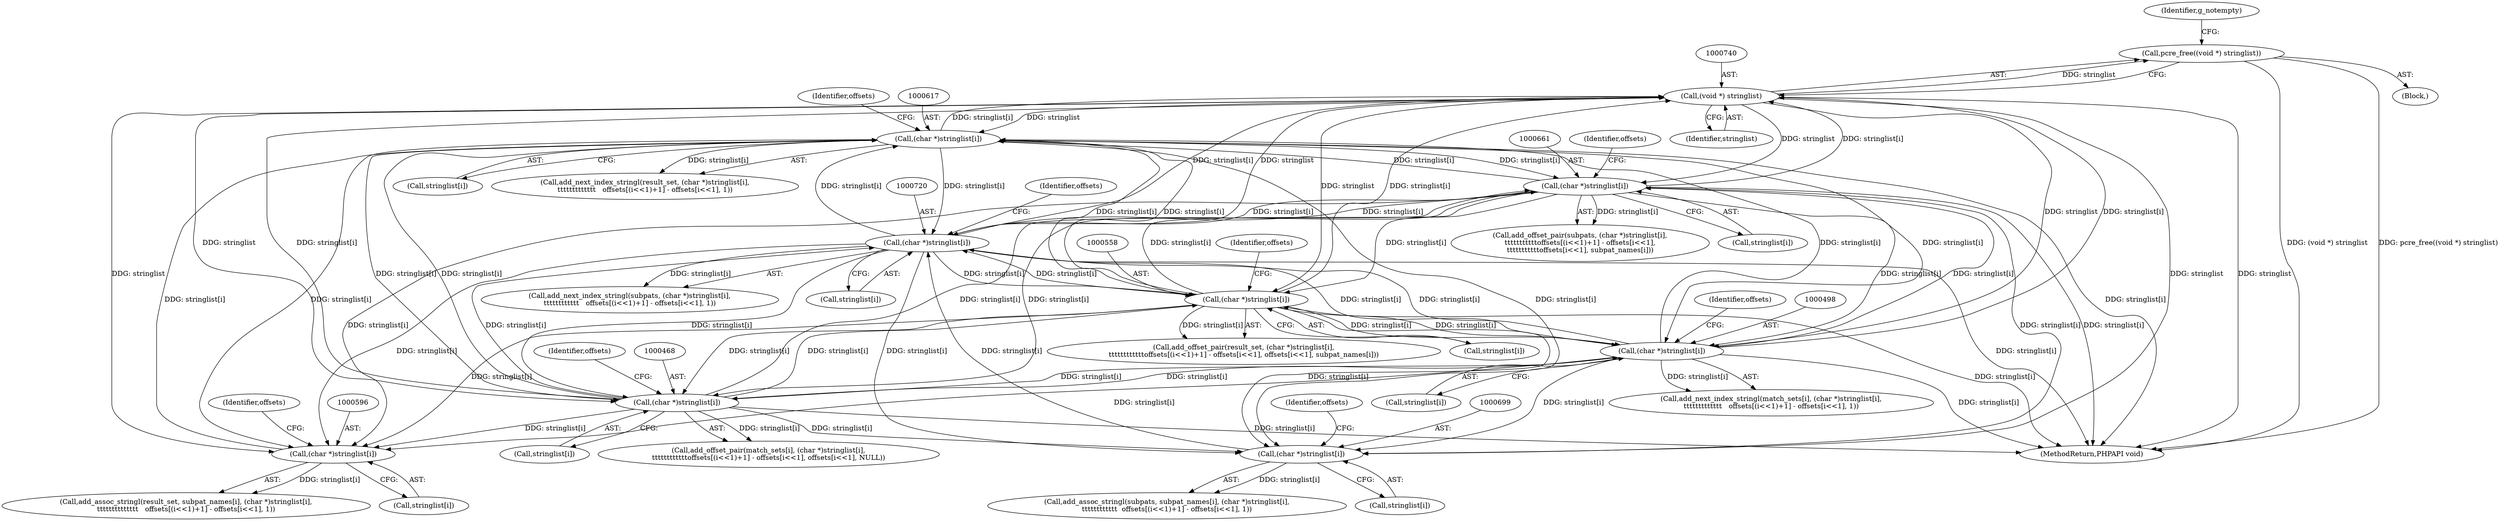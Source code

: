 digraph "0_php_c351b47ce85a3a147cfa801fa9f0149ab4160834@API" {
"1000738" [label="(Call,pcre_free((void *) stringlist))"];
"1000739" [label="(Call,(void *) stringlist)"];
"1000616" [label="(Call,(char *)stringlist[i])"];
"1000595" [label="(Call,(char *)stringlist[i])"];
"1000660" [label="(Call,(char *)stringlist[i])"];
"1000719" [label="(Call,(char *)stringlist[i])"];
"1000698" [label="(Call,(char *)stringlist[i])"];
"1000557" [label="(Call,(char *)stringlist[i])"];
"1000467" [label="(Call,(char *)stringlist[i])"];
"1000497" [label="(Call,(char *)stringlist[i])"];
"1000868" [label="(MethodReturn,PHPAPI void)"];
"1000559" [label="(Call,stringlist[i])"];
"1000726" [label="(Identifier,offsets)"];
"1000497" [label="(Call,(char *)stringlist[i])"];
"1000667" [label="(Identifier,offsets)"];
"1000463" [label="(Call,add_offset_pair(match_sets[i], (char *)stringlist[i],\n\t\t\t\t\t\t\t\t\t\t\t\toffsets[(i<<1)+1] - offsets[i<<1], offsets[i<<1], NULL))"];
"1000705" [label="(Identifier,offsets)"];
"1000504" [label="(Identifier,offsets)"];
"1000775" [label="(Identifier,g_notempty)"];
"1000469" [label="(Call,stringlist[i])"];
"1000602" [label="(Identifier,offsets)"];
"1000557" [label="(Call,(char *)stringlist[i])"];
"1000595" [label="(Call,(char *)stringlist[i])"];
"1000616" [label="(Call,(char *)stringlist[i])"];
"1000590" [label="(Call,add_assoc_stringl(result_set, subpat_names[i], (char *)stringlist[i],\n\t\t\t\t\t\t\t\t\t\t\t\t\t\t   offsets[(i<<1)+1] - offsets[i<<1], 1))"];
"1000693" [label="(Call,add_assoc_stringl(subpats, subpat_names[i], (char *)stringlist[i],\n\t\t\t\t\t\t\t\t\t\t\t\t  offsets[(i<<1)+1] - offsets[i<<1], 1))"];
"1000564" [label="(Identifier,offsets)"];
"1000597" [label="(Call,stringlist[i])"];
"1000662" [label="(Call,stringlist[i])"];
"1000555" [label="(Call,add_offset_pair(result_set, (char *)stringlist[i],\n\t\t\t\t\t\t\t\t\t\t\t\toffsets[(i<<1)+1] - offsets[i<<1], offsets[i<<1], subpat_names[i]))"];
"1000739" [label="(Call,(void *) stringlist)"];
"1000738" [label="(Call,pcre_free((void *) stringlist))"];
"1000623" [label="(Identifier,offsets)"];
"1000493" [label="(Call,add_next_index_stringl(match_sets[i], (char *)stringlist[i],\n\t\t\t\t\t\t\t\t\t\t\t\t\t   offsets[(i<<1)+1] - offsets[i<<1], 1))"];
"1000741" [label="(Identifier,stringlist)"];
"1000721" [label="(Call,stringlist[i])"];
"1000467" [label="(Call,(char *)stringlist[i])"];
"1000618" [label="(Call,stringlist[i])"];
"1000698" [label="(Call,(char *)stringlist[i])"];
"1000499" [label="(Call,stringlist[i])"];
"1000660" [label="(Call,(char *)stringlist[i])"];
"1000717" [label="(Call,add_next_index_stringl(subpats, (char *)stringlist[i],\n\t\t\t\t\t\t\t\t\t\t\t\t   offsets[(i<<1)+1] - offsets[i<<1], 1))"];
"1000719" [label="(Call,(char *)stringlist[i])"];
"1000658" [label="(Call,add_offset_pair(subpats, (char *)stringlist[i],\n\t\t\t\t\t\t\t\t\t\t\toffsets[(i<<1)+1] - offsets[i<<1],\n\t\t\t\t\t\t\t\t\t\t\toffsets[i<<1], subpat_names[i]))"];
"1000700" [label="(Call,stringlist[i])"];
"1000474" [label="(Identifier,offsets)"];
"1000420" [label="(Block,)"];
"1000614" [label="(Call,add_next_index_stringl(result_set, (char *)stringlist[i],\n\t\t\t\t\t\t\t\t\t\t\t\t\t   offsets[(i<<1)+1] - offsets[i<<1], 1))"];
"1000738" -> "1000420"  [label="AST: "];
"1000738" -> "1000739"  [label="CFG: "];
"1000739" -> "1000738"  [label="AST: "];
"1000775" -> "1000738"  [label="CFG: "];
"1000738" -> "1000868"  [label="DDG: (void *) stringlist"];
"1000738" -> "1000868"  [label="DDG: pcre_free((void *) stringlist)"];
"1000739" -> "1000738"  [label="DDG: stringlist"];
"1000739" -> "1000741"  [label="CFG: "];
"1000740" -> "1000739"  [label="AST: "];
"1000741" -> "1000739"  [label="AST: "];
"1000739" -> "1000868"  [label="DDG: stringlist"];
"1000739" -> "1000467"  [label="DDG: stringlist"];
"1000739" -> "1000497"  [label="DDG: stringlist"];
"1000739" -> "1000557"  [label="DDG: stringlist"];
"1000739" -> "1000595"  [label="DDG: stringlist"];
"1000739" -> "1000616"  [label="DDG: stringlist"];
"1000739" -> "1000660"  [label="DDG: stringlist"];
"1000739" -> "1000698"  [label="DDG: stringlist"];
"1000739" -> "1000719"  [label="DDG: stringlist"];
"1000616" -> "1000739"  [label="DDG: stringlist[i]"];
"1000660" -> "1000739"  [label="DDG: stringlist[i]"];
"1000719" -> "1000739"  [label="DDG: stringlist[i]"];
"1000557" -> "1000739"  [label="DDG: stringlist[i]"];
"1000467" -> "1000739"  [label="DDG: stringlist[i]"];
"1000497" -> "1000739"  [label="DDG: stringlist[i]"];
"1000616" -> "1000614"  [label="AST: "];
"1000616" -> "1000618"  [label="CFG: "];
"1000617" -> "1000616"  [label="AST: "];
"1000618" -> "1000616"  [label="AST: "];
"1000623" -> "1000616"  [label="CFG: "];
"1000616" -> "1000868"  [label="DDG: stringlist[i]"];
"1000616" -> "1000467"  [label="DDG: stringlist[i]"];
"1000616" -> "1000497"  [label="DDG: stringlist[i]"];
"1000616" -> "1000557"  [label="DDG: stringlist[i]"];
"1000616" -> "1000595"  [label="DDG: stringlist[i]"];
"1000616" -> "1000614"  [label="DDG: stringlist[i]"];
"1000595" -> "1000616"  [label="DDG: stringlist[i]"];
"1000660" -> "1000616"  [label="DDG: stringlist[i]"];
"1000719" -> "1000616"  [label="DDG: stringlist[i]"];
"1000557" -> "1000616"  [label="DDG: stringlist[i]"];
"1000467" -> "1000616"  [label="DDG: stringlist[i]"];
"1000497" -> "1000616"  [label="DDG: stringlist[i]"];
"1000616" -> "1000660"  [label="DDG: stringlist[i]"];
"1000616" -> "1000698"  [label="DDG: stringlist[i]"];
"1000616" -> "1000719"  [label="DDG: stringlist[i]"];
"1000595" -> "1000590"  [label="AST: "];
"1000595" -> "1000597"  [label="CFG: "];
"1000596" -> "1000595"  [label="AST: "];
"1000597" -> "1000595"  [label="AST: "];
"1000602" -> "1000595"  [label="CFG: "];
"1000595" -> "1000590"  [label="DDG: stringlist[i]"];
"1000660" -> "1000595"  [label="DDG: stringlist[i]"];
"1000719" -> "1000595"  [label="DDG: stringlist[i]"];
"1000557" -> "1000595"  [label="DDG: stringlist[i]"];
"1000467" -> "1000595"  [label="DDG: stringlist[i]"];
"1000497" -> "1000595"  [label="DDG: stringlist[i]"];
"1000660" -> "1000658"  [label="AST: "];
"1000660" -> "1000662"  [label="CFG: "];
"1000661" -> "1000660"  [label="AST: "];
"1000662" -> "1000660"  [label="AST: "];
"1000667" -> "1000660"  [label="CFG: "];
"1000660" -> "1000868"  [label="DDG: stringlist[i]"];
"1000660" -> "1000467"  [label="DDG: stringlist[i]"];
"1000660" -> "1000497"  [label="DDG: stringlist[i]"];
"1000660" -> "1000557"  [label="DDG: stringlist[i]"];
"1000660" -> "1000658"  [label="DDG: stringlist[i]"];
"1000719" -> "1000660"  [label="DDG: stringlist[i]"];
"1000557" -> "1000660"  [label="DDG: stringlist[i]"];
"1000467" -> "1000660"  [label="DDG: stringlist[i]"];
"1000497" -> "1000660"  [label="DDG: stringlist[i]"];
"1000660" -> "1000698"  [label="DDG: stringlist[i]"];
"1000660" -> "1000719"  [label="DDG: stringlist[i]"];
"1000719" -> "1000717"  [label="AST: "];
"1000719" -> "1000721"  [label="CFG: "];
"1000720" -> "1000719"  [label="AST: "];
"1000721" -> "1000719"  [label="AST: "];
"1000726" -> "1000719"  [label="CFG: "];
"1000719" -> "1000868"  [label="DDG: stringlist[i]"];
"1000719" -> "1000467"  [label="DDG: stringlist[i]"];
"1000719" -> "1000497"  [label="DDG: stringlist[i]"];
"1000719" -> "1000557"  [label="DDG: stringlist[i]"];
"1000719" -> "1000698"  [label="DDG: stringlist[i]"];
"1000719" -> "1000717"  [label="DDG: stringlist[i]"];
"1000698" -> "1000719"  [label="DDG: stringlist[i]"];
"1000557" -> "1000719"  [label="DDG: stringlist[i]"];
"1000467" -> "1000719"  [label="DDG: stringlist[i]"];
"1000497" -> "1000719"  [label="DDG: stringlist[i]"];
"1000698" -> "1000693"  [label="AST: "];
"1000698" -> "1000700"  [label="CFG: "];
"1000699" -> "1000698"  [label="AST: "];
"1000700" -> "1000698"  [label="AST: "];
"1000705" -> "1000698"  [label="CFG: "];
"1000698" -> "1000693"  [label="DDG: stringlist[i]"];
"1000557" -> "1000698"  [label="DDG: stringlist[i]"];
"1000467" -> "1000698"  [label="DDG: stringlist[i]"];
"1000497" -> "1000698"  [label="DDG: stringlist[i]"];
"1000557" -> "1000555"  [label="AST: "];
"1000557" -> "1000559"  [label="CFG: "];
"1000558" -> "1000557"  [label="AST: "];
"1000559" -> "1000557"  [label="AST: "];
"1000564" -> "1000557"  [label="CFG: "];
"1000557" -> "1000868"  [label="DDG: stringlist[i]"];
"1000557" -> "1000467"  [label="DDG: stringlist[i]"];
"1000557" -> "1000497"  [label="DDG: stringlist[i]"];
"1000557" -> "1000555"  [label="DDG: stringlist[i]"];
"1000467" -> "1000557"  [label="DDG: stringlist[i]"];
"1000497" -> "1000557"  [label="DDG: stringlist[i]"];
"1000467" -> "1000463"  [label="AST: "];
"1000467" -> "1000469"  [label="CFG: "];
"1000468" -> "1000467"  [label="AST: "];
"1000469" -> "1000467"  [label="AST: "];
"1000474" -> "1000467"  [label="CFG: "];
"1000467" -> "1000868"  [label="DDG: stringlist[i]"];
"1000467" -> "1000463"  [label="DDG: stringlist[i]"];
"1000497" -> "1000467"  [label="DDG: stringlist[i]"];
"1000467" -> "1000497"  [label="DDG: stringlist[i]"];
"1000497" -> "1000493"  [label="AST: "];
"1000497" -> "1000499"  [label="CFG: "];
"1000498" -> "1000497"  [label="AST: "];
"1000499" -> "1000497"  [label="AST: "];
"1000504" -> "1000497"  [label="CFG: "];
"1000497" -> "1000868"  [label="DDG: stringlist[i]"];
"1000497" -> "1000493"  [label="DDG: stringlist[i]"];
}
